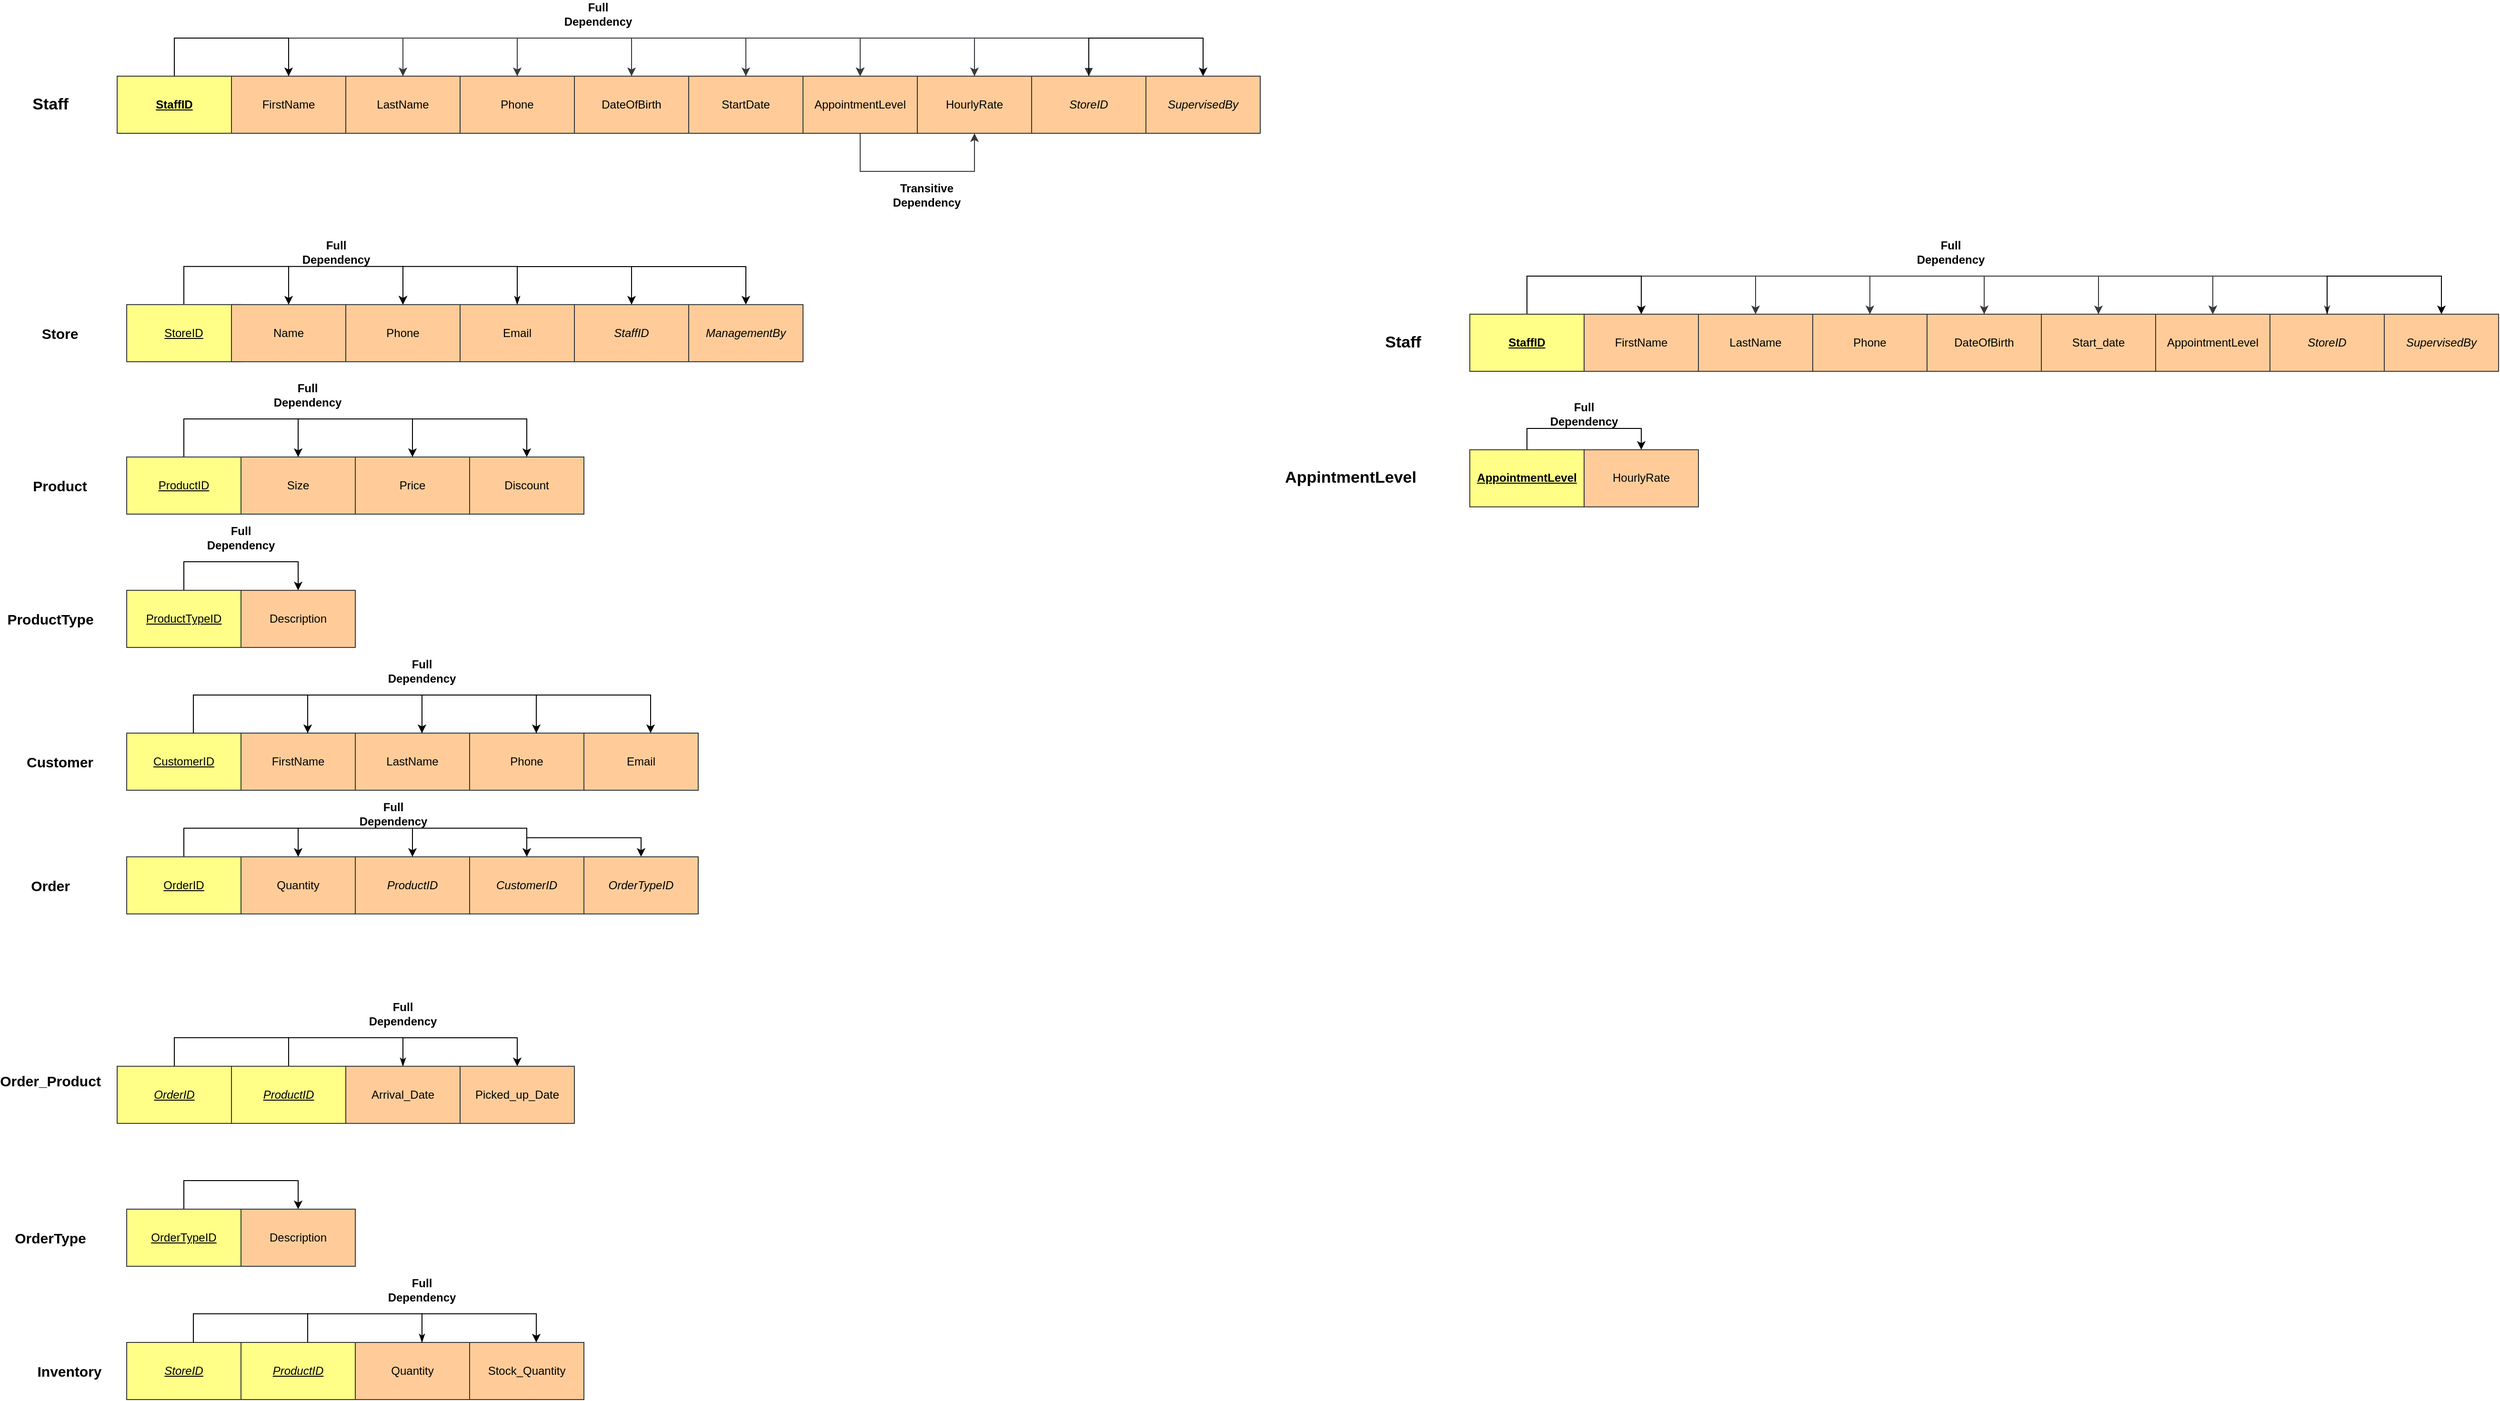 <mxfile version="24.2.5" type="github">
  <diagram name="Page-1" id="vsKoGCdycT4E7C_BkJCi">
    <mxGraphModel dx="1621" dy="454" grid="1" gridSize="10" guides="1" tooltips="1" connect="1" arrows="1" fold="1" page="1" pageScale="1" pageWidth="827" pageHeight="1169" math="0" shadow="0">
      <root>
        <mxCell id="0" />
        <mxCell id="1" parent="0" />
        <mxCell id="8koZmzAshLNtYNsrI-Qs-1" value="" style="rounded=0;whiteSpace=wrap;html=1;fillColor=#ffcc99;strokeColor=#36393d;" vertex="1" parent="1">
          <mxGeometry x="160" y="120" width="120" height="60" as="geometry" />
        </mxCell>
        <mxCell id="8koZmzAshLNtYNsrI-Qs-2" value="" style="rounded=0;whiteSpace=wrap;html=1;fillColor=#ffcc99;strokeColor=#36393d;" vertex="1" parent="1">
          <mxGeometry x="160" y="120" width="120" height="60" as="geometry" />
        </mxCell>
        <mxCell id="8koZmzAshLNtYNsrI-Qs-3" style="edgeStyle=orthogonalEdgeStyle;rounded=0;orthogonalLoop=1;jettySize=auto;html=1;exitX=0.5;exitY=0;exitDx=0;exitDy=0;entryX=0.5;entryY=0;entryDx=0;entryDy=0;fillColor=#ffcc99;strokeColor=#36393d;" edge="1" parent="1" source="8koZmzAshLNtYNsrI-Qs-4" target="8koZmzAshLNtYNsrI-Qs-6">
          <mxGeometry relative="1" as="geometry">
            <Array as="points">
              <mxPoint x="220" y="80" />
              <mxPoint x="340" y="80" />
            </Array>
          </mxGeometry>
        </mxCell>
        <mxCell id="8koZmzAshLNtYNsrI-Qs-4" value="LastName" style="rounded=0;whiteSpace=wrap;html=1;fillColor=#ffcc99;strokeColor=#36393d;" vertex="1" parent="1">
          <mxGeometry x="160" y="120" width="120" height="60" as="geometry" />
        </mxCell>
        <mxCell id="8koZmzAshLNtYNsrI-Qs-5" style="edgeStyle=orthogonalEdgeStyle;rounded=0;orthogonalLoop=1;jettySize=auto;html=1;exitX=0.5;exitY=0;exitDx=0;exitDy=0;entryX=0.5;entryY=0;entryDx=0;entryDy=0;fillColor=#ffcc99;strokeColor=#36393d;" edge="1" parent="1" source="8koZmzAshLNtYNsrI-Qs-6" target="8koZmzAshLNtYNsrI-Qs-8">
          <mxGeometry relative="1" as="geometry">
            <Array as="points">
              <mxPoint x="340" y="80" />
              <mxPoint x="460" y="80" />
            </Array>
          </mxGeometry>
        </mxCell>
        <mxCell id="8koZmzAshLNtYNsrI-Qs-6" value="Phone" style="rounded=0;whiteSpace=wrap;html=1;fillColor=#ffcc99;strokeColor=#36393d;" vertex="1" parent="1">
          <mxGeometry x="280" y="120" width="120" height="60" as="geometry" />
        </mxCell>
        <mxCell id="8koZmzAshLNtYNsrI-Qs-7" style="edgeStyle=orthogonalEdgeStyle;rounded=0;orthogonalLoop=1;jettySize=auto;html=1;exitX=0.5;exitY=0;exitDx=0;exitDy=0;entryX=0.5;entryY=0;entryDx=0;entryDy=0;fillColor=#ffcc99;strokeColor=#36393d;" edge="1" parent="1" source="8koZmzAshLNtYNsrI-Qs-8" target="8koZmzAshLNtYNsrI-Qs-14">
          <mxGeometry relative="1" as="geometry">
            <Array as="points">
              <mxPoint x="460" y="80" />
              <mxPoint x="580" y="80" />
            </Array>
          </mxGeometry>
        </mxCell>
        <mxCell id="8koZmzAshLNtYNsrI-Qs-8" value="DateOfBirth" style="rounded=0;whiteSpace=wrap;html=1;fillColor=#ffcc99;strokeColor=#36393d;" vertex="1" parent="1">
          <mxGeometry x="400" y="120" width="120" height="60" as="geometry" />
        </mxCell>
        <mxCell id="8koZmzAshLNtYNsrI-Qs-9" style="edgeStyle=orthogonalEdgeStyle;rounded=0;orthogonalLoop=1;jettySize=auto;html=1;exitX=0.5;exitY=0;exitDx=0;exitDy=0;entryX=0.5;entryY=0;entryDx=0;entryDy=0;fillColor=#ffcc99;strokeColor=#36393d;" edge="1" parent="1" source="8koZmzAshLNtYNsrI-Qs-10" target="8koZmzAshLNtYNsrI-Qs-4">
          <mxGeometry relative="1" as="geometry">
            <Array as="points">
              <mxPoint x="100" y="80" />
              <mxPoint x="220" y="80" />
            </Array>
          </mxGeometry>
        </mxCell>
        <mxCell id="8koZmzAshLNtYNsrI-Qs-10" value="FirstName" style="rounded=0;whiteSpace=wrap;html=1;fillColor=#ffcc99;strokeColor=#36393d;" vertex="1" parent="1">
          <mxGeometry x="40" y="120" width="120" height="60" as="geometry" />
        </mxCell>
        <mxCell id="8koZmzAshLNtYNsrI-Qs-11" style="edgeStyle=orthogonalEdgeStyle;rounded=0;orthogonalLoop=1;jettySize=auto;html=1;exitX=0.5;exitY=0;exitDx=0;exitDy=0;entryX=0.5;entryY=0;entryDx=0;entryDy=0;" edge="1" parent="1" source="8koZmzAshLNtYNsrI-Qs-12" target="8koZmzAshLNtYNsrI-Qs-10">
          <mxGeometry relative="1" as="geometry">
            <Array as="points">
              <mxPoint x="-20" y="80" />
              <mxPoint x="100" y="80" />
            </Array>
          </mxGeometry>
        </mxCell>
        <mxCell id="8koZmzAshLNtYNsrI-Qs-12" value="&lt;b&gt;&lt;u&gt;StaffID&lt;/u&gt;&lt;/b&gt;" style="rounded=0;whiteSpace=wrap;html=1;fillColor=#ffff88;strokeColor=#36393d;" vertex="1" parent="1">
          <mxGeometry x="-80" y="120" width="120" height="60" as="geometry" />
        </mxCell>
        <mxCell id="8koZmzAshLNtYNsrI-Qs-13" style="edgeStyle=orthogonalEdgeStyle;rounded=0;orthogonalLoop=1;jettySize=auto;html=1;exitX=0.5;exitY=0;exitDx=0;exitDy=0;entryX=0.5;entryY=0;entryDx=0;entryDy=0;fillColor=#ffcc99;strokeColor=#36393d;" edge="1" parent="1" source="8koZmzAshLNtYNsrI-Qs-14" target="8koZmzAshLNtYNsrI-Qs-16">
          <mxGeometry relative="1" as="geometry">
            <Array as="points">
              <mxPoint x="580" y="80" />
              <mxPoint x="700" y="80" />
            </Array>
          </mxGeometry>
        </mxCell>
        <mxCell id="8koZmzAshLNtYNsrI-Qs-14" value="StartDate" style="rounded=0;whiteSpace=wrap;html=1;fillColor=#ffcc99;strokeColor=#36393d;" vertex="1" parent="1">
          <mxGeometry x="520" y="120" width="120" height="60" as="geometry" />
        </mxCell>
        <mxCell id="8koZmzAshLNtYNsrI-Qs-15" style="edgeStyle=orthogonalEdgeStyle;rounded=0;orthogonalLoop=1;jettySize=auto;html=1;exitX=0.5;exitY=1;exitDx=0;exitDy=0;entryX=0.5;entryY=1;entryDx=0;entryDy=0;fillColor=#ffcc99;strokeColor=#36393d;" edge="1" parent="1" source="8koZmzAshLNtYNsrI-Qs-16" target="8koZmzAshLNtYNsrI-Qs-18">
          <mxGeometry relative="1" as="geometry">
            <Array as="points">
              <mxPoint x="700" y="220" />
              <mxPoint x="820" y="220" />
            </Array>
          </mxGeometry>
        </mxCell>
        <mxCell id="8koZmzAshLNtYNsrI-Qs-16" value="AppointmentLevel" style="rounded=0;whiteSpace=wrap;html=1;fillColor=#ffcc99;strokeColor=#36393d;" vertex="1" parent="1">
          <mxGeometry x="640" y="120" width="120" height="60" as="geometry" />
        </mxCell>
        <mxCell id="8koZmzAshLNtYNsrI-Qs-17" style="edgeStyle=orthogonalEdgeStyle;rounded=0;orthogonalLoop=1;jettySize=auto;html=1;exitX=0.5;exitY=0;exitDx=0;exitDy=0;entryX=0.5;entryY=0;entryDx=0;entryDy=0;fillColor=#ffcc99;strokeColor=#36393d;" edge="1" parent="1" source="8koZmzAshLNtYNsrI-Qs-18" target="8koZmzAshLNtYNsrI-Qs-16">
          <mxGeometry relative="1" as="geometry">
            <Array as="points">
              <mxPoint x="820" y="80" />
              <mxPoint x="700" y="80" />
            </Array>
          </mxGeometry>
        </mxCell>
        <mxCell id="8koZmzAshLNtYNsrI-Qs-18" value="HourlyRate" style="rounded=0;whiteSpace=wrap;html=1;fillColor=#ffcc99;strokeColor=#36393d;" vertex="1" parent="1">
          <mxGeometry x="760" y="120" width="120" height="60" as="geometry" />
        </mxCell>
        <mxCell id="8koZmzAshLNtYNsrI-Qs-19" style="edgeStyle=orthogonalEdgeStyle;rounded=0;orthogonalLoop=1;jettySize=auto;html=1;exitX=0.5;exitY=0;exitDx=0;exitDy=0;entryX=0.5;entryY=0;entryDx=0;entryDy=0;startArrow=block;startFill=1;fillColor=#ffcc99;strokeColor=#36393d;" edge="1" parent="1" source="8koZmzAshLNtYNsrI-Qs-21" target="8koZmzAshLNtYNsrI-Qs-18">
          <mxGeometry relative="1" as="geometry">
            <Array as="points">
              <mxPoint x="940" y="80" />
              <mxPoint x="820" y="80" />
            </Array>
          </mxGeometry>
        </mxCell>
        <mxCell id="8koZmzAshLNtYNsrI-Qs-20" style="edgeStyle=orthogonalEdgeStyle;rounded=0;orthogonalLoop=1;jettySize=auto;html=1;exitX=0.5;exitY=0;exitDx=0;exitDy=0;entryX=0.5;entryY=0;entryDx=0;entryDy=0;" edge="1" parent="1" source="8koZmzAshLNtYNsrI-Qs-21" target="8koZmzAshLNtYNsrI-Qs-115">
          <mxGeometry relative="1" as="geometry">
            <Array as="points">
              <mxPoint x="940" y="80" />
              <mxPoint x="1060" y="80" />
            </Array>
          </mxGeometry>
        </mxCell>
        <mxCell id="8koZmzAshLNtYNsrI-Qs-21" value="&lt;i&gt;StoreID&lt;/i&gt;" style="rounded=0;whiteSpace=wrap;html=1;fillColor=#ffcc99;strokeColor=#36393d;" vertex="1" parent="1">
          <mxGeometry x="880" y="120" width="120" height="60" as="geometry" />
        </mxCell>
        <mxCell id="8koZmzAshLNtYNsrI-Qs-22" style="edgeStyle=orthogonalEdgeStyle;rounded=0;orthogonalLoop=1;jettySize=auto;html=1;exitX=0.5;exitY=0;exitDx=0;exitDy=0;entryX=0.5;entryY=0;entryDx=0;entryDy=0;" edge="1" parent="1" source="8koZmzAshLNtYNsrI-Qs-23" target="8koZmzAshLNtYNsrI-Qs-25">
          <mxGeometry relative="1" as="geometry">
            <Array as="points">
              <mxPoint x="-10" y="319.92" />
              <mxPoint x="100" y="319.92" />
            </Array>
          </mxGeometry>
        </mxCell>
        <mxCell id="8koZmzAshLNtYNsrI-Qs-23" value="&lt;u&gt;StoreID&lt;/u&gt;" style="rounded=0;whiteSpace=wrap;html=1;fillColor=#ffff88;strokeColor=#36393d;" vertex="1" parent="1">
          <mxGeometry x="-70" y="359.92" width="120" height="60" as="geometry" />
        </mxCell>
        <mxCell id="8koZmzAshLNtYNsrI-Qs-24" style="edgeStyle=orthogonalEdgeStyle;rounded=0;orthogonalLoop=1;jettySize=auto;html=1;exitX=0.5;exitY=0;exitDx=0;exitDy=0;entryX=0.5;entryY=0;entryDx=0;entryDy=0;" edge="1" parent="1" source="8koZmzAshLNtYNsrI-Qs-25" target="8koZmzAshLNtYNsrI-Qs-26">
          <mxGeometry relative="1" as="geometry">
            <Array as="points">
              <mxPoint x="100" y="319.92" />
              <mxPoint x="220" y="319.92" />
            </Array>
          </mxGeometry>
        </mxCell>
        <mxCell id="8koZmzAshLNtYNsrI-Qs-25" value="Name" style="rounded=0;whiteSpace=wrap;html=1;fillColor=#ffcc99;strokeColor=#36393d;" vertex="1" parent="1">
          <mxGeometry x="40" y="359.92" width="120" height="60" as="geometry" />
        </mxCell>
        <mxCell id="8koZmzAshLNtYNsrI-Qs-26" value="Phone" style="rounded=0;whiteSpace=wrap;html=1;fillColor=#ffcc99;strokeColor=#36393d;" vertex="1" parent="1">
          <mxGeometry x="160" y="359.92" width="120" height="60" as="geometry" />
        </mxCell>
        <mxCell id="8koZmzAshLNtYNsrI-Qs-27" style="edgeStyle=orthogonalEdgeStyle;rounded=0;orthogonalLoop=1;jettySize=auto;html=1;exitX=0.5;exitY=0;exitDx=0;exitDy=0;entryX=0.5;entryY=0;entryDx=0;entryDy=0;startArrow=classicThin;startFill=1;" edge="1" parent="1" source="8koZmzAshLNtYNsrI-Qs-29" target="8koZmzAshLNtYNsrI-Qs-26">
          <mxGeometry relative="1" as="geometry">
            <Array as="points">
              <mxPoint x="340" y="319.92" />
              <mxPoint x="220" y="319.92" />
            </Array>
          </mxGeometry>
        </mxCell>
        <mxCell id="8koZmzAshLNtYNsrI-Qs-28" value="" style="edgeStyle=orthogonalEdgeStyle;rounded=0;orthogonalLoop=1;jettySize=auto;html=1;exitX=0.5;exitY=0;exitDx=0;exitDy=0;entryX=0.5;entryY=0;entryDx=0;entryDy=0;" edge="1" parent="1" source="8koZmzAshLNtYNsrI-Qs-29" target="8koZmzAshLNtYNsrI-Qs-119">
          <mxGeometry relative="1" as="geometry">
            <Array as="points">
              <mxPoint x="340" y="320" />
              <mxPoint x="460" y="320" />
            </Array>
          </mxGeometry>
        </mxCell>
        <mxCell id="8koZmzAshLNtYNsrI-Qs-29" value="Email" style="rounded=0;whiteSpace=wrap;html=1;fillColor=#ffcc99;strokeColor=#36393d;" vertex="1" parent="1">
          <mxGeometry x="280" y="359.92" width="120" height="60" as="geometry" />
        </mxCell>
        <mxCell id="8koZmzAshLNtYNsrI-Qs-30" style="edgeStyle=orthogonalEdgeStyle;rounded=0;orthogonalLoop=1;jettySize=auto;html=1;exitX=0.5;exitY=0;exitDx=0;exitDy=0;entryX=0.5;entryY=0;entryDx=0;entryDy=0;" edge="1" parent="1" source="8koZmzAshLNtYNsrI-Qs-31">
          <mxGeometry relative="1" as="geometry">
            <Array as="points">
              <mxPoint x="-10" y="480.0" />
              <mxPoint x="110" y="480.0" />
            </Array>
            <mxPoint x="110" y="520" as="targetPoint" />
          </mxGeometry>
        </mxCell>
        <mxCell id="8koZmzAshLNtYNsrI-Qs-31" value="&lt;u&gt;ProductID&lt;/u&gt;" style="rounded=0;whiteSpace=wrap;html=1;fillColor=#ffff88;strokeColor=#36393d;" vertex="1" parent="1">
          <mxGeometry x="-70" y="520" width="120" height="60" as="geometry" />
        </mxCell>
        <mxCell id="8koZmzAshLNtYNsrI-Qs-32" style="edgeStyle=orthogonalEdgeStyle;rounded=0;orthogonalLoop=1;jettySize=auto;html=1;exitX=0.5;exitY=0;exitDx=0;exitDy=0;entryX=0.5;entryY=0;entryDx=0;entryDy=0;" edge="1" parent="1" source="8koZmzAshLNtYNsrI-Qs-33" target="8koZmzAshLNtYNsrI-Qs-35">
          <mxGeometry relative="1" as="geometry">
            <Array as="points">
              <mxPoint x="110" y="480.0" />
              <mxPoint x="230" y="480.0" />
            </Array>
          </mxGeometry>
        </mxCell>
        <mxCell id="8koZmzAshLNtYNsrI-Qs-33" value="Size" style="rounded=0;whiteSpace=wrap;html=1;fillColor=#ffcc99;strokeColor=#36393d;" vertex="1" parent="1">
          <mxGeometry x="50" y="520" width="120" height="60" as="geometry" />
        </mxCell>
        <mxCell id="8koZmzAshLNtYNsrI-Qs-34" style="edgeStyle=orthogonalEdgeStyle;rounded=0;orthogonalLoop=1;jettySize=auto;html=1;exitX=0.5;exitY=0;exitDx=0;exitDy=0;entryX=0.5;entryY=0;entryDx=0;entryDy=0;" edge="1" parent="1" source="8koZmzAshLNtYNsrI-Qs-35" target="8koZmzAshLNtYNsrI-Qs-36">
          <mxGeometry relative="1" as="geometry">
            <Array as="points">
              <mxPoint x="230" y="480.0" />
              <mxPoint x="350" y="480.0" />
            </Array>
          </mxGeometry>
        </mxCell>
        <mxCell id="8koZmzAshLNtYNsrI-Qs-35" value="Price" style="rounded=0;whiteSpace=wrap;html=1;fillColor=#ffcc99;strokeColor=#36393d;" vertex="1" parent="1">
          <mxGeometry x="170" y="520" width="120" height="60" as="geometry" />
        </mxCell>
        <mxCell id="8koZmzAshLNtYNsrI-Qs-36" value="Discount" style="rounded=0;whiteSpace=wrap;html=1;fillColor=#ffcc99;strokeColor=#36393d;" vertex="1" parent="1">
          <mxGeometry x="290" y="520" width="120" height="60" as="geometry" />
        </mxCell>
        <mxCell id="8koZmzAshLNtYNsrI-Qs-37" value="&lt;u&gt;CustomerID&lt;/u&gt;" style="rounded=0;whiteSpace=wrap;html=1;fillColor=#ffff88;strokeColor=#36393d;" vertex="1" parent="1">
          <mxGeometry x="-70" y="810" width="120" height="60" as="geometry" />
        </mxCell>
        <mxCell id="8koZmzAshLNtYNsrI-Qs-38" value="FirstName" style="rounded=0;whiteSpace=wrap;html=1;fillColor=#ffcc99;strokeColor=#36393d;" vertex="1" parent="1">
          <mxGeometry x="50" y="810" width="120" height="60" as="geometry" />
        </mxCell>
        <mxCell id="8koZmzAshLNtYNsrI-Qs-39" value="LastName" style="rounded=0;whiteSpace=wrap;html=1;fillColor=#ffcc99;strokeColor=#36393d;" vertex="1" parent="1">
          <mxGeometry x="170" y="810" width="120" height="60" as="geometry" />
        </mxCell>
        <mxCell id="8koZmzAshLNtYNsrI-Qs-40" value="Phone" style="rounded=0;whiteSpace=wrap;html=1;fillColor=#ffcc99;strokeColor=#36393d;" vertex="1" parent="1">
          <mxGeometry x="290" y="810" width="120" height="60" as="geometry" />
        </mxCell>
        <mxCell id="8koZmzAshLNtYNsrI-Qs-41" value="Email" style="rounded=0;whiteSpace=wrap;html=1;fillColor=#ffcc99;strokeColor=#36393d;" vertex="1" parent="1">
          <mxGeometry x="410" y="810" width="120" height="60" as="geometry" />
        </mxCell>
        <mxCell id="8koZmzAshLNtYNsrI-Qs-42" style="edgeStyle=orthogonalEdgeStyle;rounded=0;orthogonalLoop=1;jettySize=auto;html=1;exitX=0.5;exitY=0;exitDx=0;exitDy=0;entryX=0.5;entryY=0;entryDx=0;entryDy=0;" edge="1" parent="1" source="8koZmzAshLNtYNsrI-Qs-43" target="8koZmzAshLNtYNsrI-Qs-45">
          <mxGeometry relative="1" as="geometry">
            <Array as="points">
              <mxPoint x="-10" y="909.92" />
              <mxPoint x="110" y="909.92" />
            </Array>
          </mxGeometry>
        </mxCell>
        <mxCell id="8koZmzAshLNtYNsrI-Qs-43" value="&lt;u&gt;OrderID&lt;/u&gt;" style="rounded=0;whiteSpace=wrap;html=1;fillColor=#ffff88;strokeColor=#36393d;" vertex="1" parent="1">
          <mxGeometry x="-70" y="939.92" width="120" height="60" as="geometry" />
        </mxCell>
        <mxCell id="8koZmzAshLNtYNsrI-Qs-44" style="edgeStyle=orthogonalEdgeStyle;rounded=0;orthogonalLoop=1;jettySize=auto;html=1;exitX=0.5;exitY=0;exitDx=0;exitDy=0;entryX=0.5;entryY=0;entryDx=0;entryDy=0;" edge="1" parent="1" source="8koZmzAshLNtYNsrI-Qs-45" target="8koZmzAshLNtYNsrI-Qs-47">
          <mxGeometry relative="1" as="geometry">
            <Array as="points">
              <mxPoint x="110" y="909.92" />
              <mxPoint x="230" y="909.92" />
            </Array>
          </mxGeometry>
        </mxCell>
        <mxCell id="8koZmzAshLNtYNsrI-Qs-45" value="Quantity" style="rounded=0;whiteSpace=wrap;html=1;fillColor=#ffcc99;strokeColor=#36393d;" vertex="1" parent="1">
          <mxGeometry x="50" y="939.92" width="120" height="60" as="geometry" />
        </mxCell>
        <mxCell id="8koZmzAshLNtYNsrI-Qs-46" style="edgeStyle=orthogonalEdgeStyle;rounded=0;orthogonalLoop=1;jettySize=auto;html=1;exitX=0.5;exitY=0;exitDx=0;exitDy=0;entryX=0.5;entryY=0;entryDx=0;entryDy=0;" edge="1" parent="1" source="8koZmzAshLNtYNsrI-Qs-47" target="8koZmzAshLNtYNsrI-Qs-67">
          <mxGeometry relative="1" as="geometry">
            <Array as="points">
              <mxPoint x="230" y="909.92" />
              <mxPoint x="350" y="909.92" />
            </Array>
          </mxGeometry>
        </mxCell>
        <mxCell id="8koZmzAshLNtYNsrI-Qs-47" value="&lt;i&gt;ProductID&lt;/i&gt;" style="rounded=0;whiteSpace=wrap;html=1;fillColor=#ffcc99;strokeColor=#36393d;" vertex="1" parent="1">
          <mxGeometry x="170" y="939.92" width="120" height="60" as="geometry" />
        </mxCell>
        <mxCell id="8koZmzAshLNtYNsrI-Qs-48" style="edgeStyle=orthogonalEdgeStyle;rounded=0;orthogonalLoop=1;jettySize=auto;html=1;exitX=0.5;exitY=0;exitDx=0;exitDy=0;entryX=0.5;entryY=0;entryDx=0;entryDy=0;endArrow=none;endFill=0;" edge="1" parent="1" source="8koZmzAshLNtYNsrI-Qs-49" target="8koZmzAshLNtYNsrI-Qs-51">
          <mxGeometry relative="1" as="geometry">
            <Array as="points">
              <mxPoint x="-20" y="1129.92" />
              <mxPoint x="100" y="1129.92" />
            </Array>
          </mxGeometry>
        </mxCell>
        <mxCell id="8koZmzAshLNtYNsrI-Qs-49" value="&lt;u&gt;&lt;i&gt;OrderID&lt;/i&gt;&lt;/u&gt;" style="rounded=0;whiteSpace=wrap;html=1;fillColor=#ffff88;strokeColor=#36393d;" vertex="1" parent="1">
          <mxGeometry x="-80" y="1159.92" width="120" height="60" as="geometry" />
        </mxCell>
        <mxCell id="8koZmzAshLNtYNsrI-Qs-50" style="edgeStyle=orthogonalEdgeStyle;rounded=0;orthogonalLoop=1;jettySize=auto;html=1;exitX=0.5;exitY=0;exitDx=0;exitDy=0;entryX=0.5;entryY=0;entryDx=0;entryDy=0;endArrow=classicThin;endFill=1;" edge="1" parent="1" source="8koZmzAshLNtYNsrI-Qs-51">
          <mxGeometry relative="1" as="geometry">
            <Array as="points">
              <mxPoint x="100" y="1129.92" />
              <mxPoint x="220" y="1129.92" />
            </Array>
            <mxPoint x="220" y="1159.92" as="targetPoint" />
          </mxGeometry>
        </mxCell>
        <mxCell id="8koZmzAshLNtYNsrI-Qs-51" value="&lt;u&gt;&lt;i&gt;ProductID&lt;/i&gt;&lt;/u&gt;" style="rounded=0;whiteSpace=wrap;html=1;fillColor=#ffff88;strokeColor=#36393d;" vertex="1" parent="1">
          <mxGeometry x="40" y="1159.92" width="120" height="60" as="geometry" />
        </mxCell>
        <mxCell id="8koZmzAshLNtYNsrI-Qs-52" style="edgeStyle=orthogonalEdgeStyle;rounded=0;orthogonalLoop=1;jettySize=auto;html=1;exitX=0.5;exitY=0;exitDx=0;exitDy=0;entryX=0.5;entryY=0;entryDx=0;entryDy=0;" edge="1" parent="1" target="8koZmzAshLNtYNsrI-Qs-64">
          <mxGeometry relative="1" as="geometry">
            <Array as="points">
              <mxPoint x="220" y="1130" />
              <mxPoint x="340" y="1130" />
            </Array>
            <mxPoint x="220" y="1159.92" as="sourcePoint" />
          </mxGeometry>
        </mxCell>
        <mxCell id="8koZmzAshLNtYNsrI-Qs-53" value="Arrival_Date" style="rounded=0;whiteSpace=wrap;html=1;fillColor=#ffcc99;strokeColor=#36393d;" vertex="1" parent="1">
          <mxGeometry x="160" y="1159.92" width="120" height="60" as="geometry" />
        </mxCell>
        <mxCell id="8koZmzAshLNtYNsrI-Qs-54" value="&lt;b&gt;Transitive Dependency&lt;/b&gt;" style="text;html=1;align=center;verticalAlign=middle;whiteSpace=wrap;rounded=0;" vertex="1" parent="1">
          <mxGeometry x="740" y="230" width="60" height="30" as="geometry" />
        </mxCell>
        <mxCell id="8koZmzAshLNtYNsrI-Qs-55" value="&lt;b&gt;Full Dependency&lt;/b&gt;" style="text;html=1;align=center;verticalAlign=middle;whiteSpace=wrap;rounded=0;" vertex="1" parent="1">
          <mxGeometry x="395" y="40" width="60" height="30" as="geometry" />
        </mxCell>
        <mxCell id="8koZmzAshLNtYNsrI-Qs-56" value="&lt;b&gt;Full Dependency&lt;/b&gt;" style="text;html=1;align=center;verticalAlign=middle;whiteSpace=wrap;rounded=0;" vertex="1" parent="1">
          <mxGeometry x="120" y="290" width="60" height="30" as="geometry" />
        </mxCell>
        <mxCell id="8koZmzAshLNtYNsrI-Qs-57" value="&lt;b&gt;Full Dependency&lt;/b&gt;" style="text;html=1;align=center;verticalAlign=middle;whiteSpace=wrap;rounded=0;" vertex="1" parent="1">
          <mxGeometry x="90" y="440" width="60" height="30" as="geometry" />
        </mxCell>
        <mxCell id="8koZmzAshLNtYNsrI-Qs-58" style="edgeStyle=orthogonalEdgeStyle;rounded=0;orthogonalLoop=1;jettySize=auto;html=1;exitX=0.5;exitY=0;exitDx=0;exitDy=0;entryX=0.5;entryY=0;entryDx=0;entryDy=0;" edge="1" parent="1">
          <mxGeometry relative="1" as="geometry">
            <mxPoint y="810" as="sourcePoint" />
            <mxPoint x="120" y="810" as="targetPoint" />
            <Array as="points">
              <mxPoint y="770" />
              <mxPoint x="120" y="770" />
            </Array>
          </mxGeometry>
        </mxCell>
        <mxCell id="8koZmzAshLNtYNsrI-Qs-59" style="edgeStyle=orthogonalEdgeStyle;rounded=0;orthogonalLoop=1;jettySize=auto;html=1;exitX=0.5;exitY=0;exitDx=0;exitDy=0;entryX=0.5;entryY=0;entryDx=0;entryDy=0;" edge="1" parent="1">
          <mxGeometry relative="1" as="geometry">
            <mxPoint x="120" y="810" as="sourcePoint" />
            <mxPoint x="240" y="810" as="targetPoint" />
            <Array as="points">
              <mxPoint x="120" y="770" />
              <mxPoint x="240" y="770" />
            </Array>
          </mxGeometry>
        </mxCell>
        <mxCell id="8koZmzAshLNtYNsrI-Qs-60" style="edgeStyle=orthogonalEdgeStyle;rounded=0;orthogonalLoop=1;jettySize=auto;html=1;exitX=0.5;exitY=0;exitDx=0;exitDy=0;entryX=0.5;entryY=0;entryDx=0;entryDy=0;" edge="1" parent="1">
          <mxGeometry relative="1" as="geometry">
            <mxPoint x="240" y="810" as="sourcePoint" />
            <mxPoint x="360" y="810" as="targetPoint" />
            <Array as="points">
              <mxPoint x="240" y="770" />
              <mxPoint x="360" y="770" />
            </Array>
          </mxGeometry>
        </mxCell>
        <mxCell id="8koZmzAshLNtYNsrI-Qs-61" style="edgeStyle=orthogonalEdgeStyle;rounded=0;orthogonalLoop=1;jettySize=auto;html=1;exitX=0.5;exitY=0;exitDx=0;exitDy=0;entryX=0.5;entryY=0;entryDx=0;entryDy=0;" edge="1" parent="1">
          <mxGeometry relative="1" as="geometry">
            <mxPoint x="360" y="810" as="sourcePoint" />
            <mxPoint x="480" y="810" as="targetPoint" />
            <Array as="points">
              <mxPoint x="360" y="770" />
              <mxPoint x="480" y="770" />
            </Array>
          </mxGeometry>
        </mxCell>
        <mxCell id="8koZmzAshLNtYNsrI-Qs-62" value="&lt;b&gt;Full Dependency&lt;/b&gt;" style="text;html=1;align=center;verticalAlign=middle;whiteSpace=wrap;rounded=0;" vertex="1" parent="1">
          <mxGeometry x="210" y="730" width="60" height="30" as="geometry" />
        </mxCell>
        <mxCell id="8koZmzAshLNtYNsrI-Qs-63" value="&lt;b&gt;Full Dependency&lt;/b&gt;" style="text;html=1;align=center;verticalAlign=middle;whiteSpace=wrap;rounded=0;" vertex="1" parent="1">
          <mxGeometry x="180" y="879.92" width="60" height="30" as="geometry" />
        </mxCell>
        <mxCell id="8koZmzAshLNtYNsrI-Qs-64" value="Picked_up_Date" style="rounded=0;whiteSpace=wrap;html=1;fillColor=#ffcc99;strokeColor=#36393d;" vertex="1" parent="1">
          <mxGeometry x="280" y="1159.92" width="120" height="60" as="geometry" />
        </mxCell>
        <mxCell id="8koZmzAshLNtYNsrI-Qs-65" value="&lt;b&gt;Full Dependency&lt;/b&gt;" style="text;html=1;align=center;verticalAlign=middle;whiteSpace=wrap;rounded=0;" vertex="1" parent="1">
          <mxGeometry x="190" y="1089.92" width="60" height="30" as="geometry" />
        </mxCell>
        <mxCell id="8koZmzAshLNtYNsrI-Qs-66" value="" style="edgeStyle=orthogonalEdgeStyle;rounded=0;orthogonalLoop=1;jettySize=auto;html=1;exitX=0.5;exitY=0;exitDx=0;exitDy=0;entryX=0.5;entryY=0;entryDx=0;entryDy=0;" edge="1" parent="1" source="8koZmzAshLNtYNsrI-Qs-67" target="8koZmzAshLNtYNsrI-Qs-122">
          <mxGeometry relative="1" as="geometry" />
        </mxCell>
        <mxCell id="8koZmzAshLNtYNsrI-Qs-67" value="&lt;i&gt;CustomerID&lt;/i&gt;" style="rounded=0;whiteSpace=wrap;html=1;fillColor=#ffcc99;strokeColor=#36393d;" vertex="1" parent="1">
          <mxGeometry x="290" y="939.92" width="120" height="60" as="geometry" />
        </mxCell>
        <mxCell id="8koZmzAshLNtYNsrI-Qs-68" value="&lt;b&gt;&lt;font style=&quot;font-size: 17px;&quot;&gt;Staff&lt;/font&gt;&lt;/b&gt;" style="text;html=1;align=center;verticalAlign=middle;whiteSpace=wrap;rounded=0;" vertex="1" parent="1">
          <mxGeometry x="-180" y="135" width="60" height="30" as="geometry" />
        </mxCell>
        <mxCell id="8koZmzAshLNtYNsrI-Qs-69" value="&lt;b&gt;&lt;font style=&quot;font-size: 15px;&quot;&gt;Store&lt;/font&gt;&lt;/b&gt;" style="text;html=1;align=center;verticalAlign=middle;whiteSpace=wrap;rounded=0;" vertex="1" parent="1">
          <mxGeometry x="-170" y="374.92" width="60" height="30" as="geometry" />
        </mxCell>
        <mxCell id="8koZmzAshLNtYNsrI-Qs-70" value="&lt;b&gt;&lt;font style=&quot;font-size: 15px;&quot;&gt;Product&lt;/font&gt;&lt;/b&gt;" style="text;html=1;align=center;verticalAlign=middle;whiteSpace=wrap;rounded=0;" vertex="1" parent="1">
          <mxGeometry x="-170" y="535" width="60" height="30" as="geometry" />
        </mxCell>
        <mxCell id="8koZmzAshLNtYNsrI-Qs-71" value="&lt;b&gt;&lt;font style=&quot;font-size: 15px;&quot;&gt;Customer&lt;/font&gt;&lt;/b&gt;" style="text;html=1;align=center;verticalAlign=middle;whiteSpace=wrap;rounded=0;" vertex="1" parent="1">
          <mxGeometry x="-170" y="825" width="60" height="30" as="geometry" />
        </mxCell>
        <mxCell id="8koZmzAshLNtYNsrI-Qs-72" value="&lt;b&gt;&lt;font style=&quot;font-size: 15px;&quot;&gt;Order&lt;/font&gt;&lt;/b&gt;" style="text;html=1;align=center;verticalAlign=middle;whiteSpace=wrap;rounded=0;" vertex="1" parent="1">
          <mxGeometry x="-180" y="954.92" width="60" height="30" as="geometry" />
        </mxCell>
        <mxCell id="8koZmzAshLNtYNsrI-Qs-73" value="&lt;b&gt;&lt;font style=&quot;font-size: 15px;&quot;&gt;Order_Product&lt;/font&gt;&lt;/b&gt;" style="text;html=1;align=center;verticalAlign=middle;whiteSpace=wrap;rounded=0;" vertex="1" parent="1">
          <mxGeometry x="-180" y="1159.92" width="60" height="30" as="geometry" />
        </mxCell>
        <mxCell id="8koZmzAshLNtYNsrI-Qs-74" value="" style="rounded=0;whiteSpace=wrap;html=1;fillColor=#ffcc99;strokeColor=#36393d;" vertex="1" parent="1">
          <mxGeometry x="1580" y="370" width="120" height="60" as="geometry" />
        </mxCell>
        <mxCell id="8koZmzAshLNtYNsrI-Qs-75" value="" style="rounded=0;whiteSpace=wrap;html=1;fillColor=#ffcc99;strokeColor=#36393d;" vertex="1" parent="1">
          <mxGeometry x="1580" y="370" width="120" height="60" as="geometry" />
        </mxCell>
        <mxCell id="8koZmzAshLNtYNsrI-Qs-76" style="edgeStyle=orthogonalEdgeStyle;rounded=0;orthogonalLoop=1;jettySize=auto;html=1;exitX=0.5;exitY=0;exitDx=0;exitDy=0;entryX=0.5;entryY=0;entryDx=0;entryDy=0;fillColor=#ffcc99;strokeColor=#36393d;" edge="1" parent="1" source="8koZmzAshLNtYNsrI-Qs-77" target="8koZmzAshLNtYNsrI-Qs-79">
          <mxGeometry relative="1" as="geometry">
            <Array as="points">
              <mxPoint x="1640" y="330" />
              <mxPoint x="1760" y="330" />
            </Array>
          </mxGeometry>
        </mxCell>
        <mxCell id="8koZmzAshLNtYNsrI-Qs-77" value="LastName" style="rounded=0;whiteSpace=wrap;html=1;fillColor=#ffcc99;strokeColor=#36393d;" vertex="1" parent="1">
          <mxGeometry x="1580" y="370" width="120" height="60" as="geometry" />
        </mxCell>
        <mxCell id="8koZmzAshLNtYNsrI-Qs-78" style="edgeStyle=orthogonalEdgeStyle;rounded=0;orthogonalLoop=1;jettySize=auto;html=1;exitX=0.5;exitY=0;exitDx=0;exitDy=0;entryX=0.5;entryY=0;entryDx=0;entryDy=0;fillColor=#ffcc99;strokeColor=#36393d;" edge="1" parent="1" source="8koZmzAshLNtYNsrI-Qs-79" target="8koZmzAshLNtYNsrI-Qs-81">
          <mxGeometry relative="1" as="geometry">
            <Array as="points">
              <mxPoint x="1760" y="330" />
              <mxPoint x="1880" y="330" />
            </Array>
          </mxGeometry>
        </mxCell>
        <mxCell id="8koZmzAshLNtYNsrI-Qs-79" value="Phone" style="rounded=0;whiteSpace=wrap;html=1;fillColor=#ffcc99;strokeColor=#36393d;" vertex="1" parent="1">
          <mxGeometry x="1700" y="370" width="120" height="60" as="geometry" />
        </mxCell>
        <mxCell id="8koZmzAshLNtYNsrI-Qs-80" style="edgeStyle=orthogonalEdgeStyle;rounded=0;orthogonalLoop=1;jettySize=auto;html=1;exitX=0.5;exitY=0;exitDx=0;exitDy=0;entryX=0.5;entryY=0;entryDx=0;entryDy=0;fillColor=#ffcc99;strokeColor=#36393d;" edge="1" parent="1" source="8koZmzAshLNtYNsrI-Qs-81" target="8koZmzAshLNtYNsrI-Qs-87">
          <mxGeometry relative="1" as="geometry">
            <Array as="points">
              <mxPoint x="1880" y="330" />
              <mxPoint x="2000" y="330" />
            </Array>
          </mxGeometry>
        </mxCell>
        <mxCell id="8koZmzAshLNtYNsrI-Qs-81" value="DateOfBirth" style="rounded=0;whiteSpace=wrap;html=1;fillColor=#ffcc99;strokeColor=#36393d;" vertex="1" parent="1">
          <mxGeometry x="1820" y="370" width="120" height="60" as="geometry" />
        </mxCell>
        <mxCell id="8koZmzAshLNtYNsrI-Qs-82" style="edgeStyle=orthogonalEdgeStyle;rounded=0;orthogonalLoop=1;jettySize=auto;html=1;exitX=0.5;exitY=0;exitDx=0;exitDy=0;entryX=0.5;entryY=0;entryDx=0;entryDy=0;fillColor=#ffcc99;strokeColor=#36393d;" edge="1" parent="1" source="8koZmzAshLNtYNsrI-Qs-83" target="8koZmzAshLNtYNsrI-Qs-77">
          <mxGeometry relative="1" as="geometry">
            <Array as="points">
              <mxPoint x="1520" y="330" />
              <mxPoint x="1640" y="330" />
            </Array>
          </mxGeometry>
        </mxCell>
        <mxCell id="8koZmzAshLNtYNsrI-Qs-83" value="FirstName" style="rounded=0;whiteSpace=wrap;html=1;fillColor=#ffcc99;strokeColor=#36393d;" vertex="1" parent="1">
          <mxGeometry x="1460" y="370" width="120" height="60" as="geometry" />
        </mxCell>
        <mxCell id="8koZmzAshLNtYNsrI-Qs-84" style="edgeStyle=orthogonalEdgeStyle;rounded=0;orthogonalLoop=1;jettySize=auto;html=1;exitX=0.5;exitY=0;exitDx=0;exitDy=0;entryX=0.5;entryY=0;entryDx=0;entryDy=0;" edge="1" parent="1" source="8koZmzAshLNtYNsrI-Qs-85" target="8koZmzAshLNtYNsrI-Qs-83">
          <mxGeometry relative="1" as="geometry">
            <Array as="points">
              <mxPoint x="1400" y="330" />
              <mxPoint x="1520" y="330" />
            </Array>
          </mxGeometry>
        </mxCell>
        <mxCell id="8koZmzAshLNtYNsrI-Qs-85" value="&lt;b&gt;&lt;u&gt;StaffID&lt;/u&gt;&lt;/b&gt;" style="rounded=0;whiteSpace=wrap;html=1;fillColor=#ffff88;strokeColor=#36393d;" vertex="1" parent="1">
          <mxGeometry x="1340" y="370" width="120" height="60" as="geometry" />
        </mxCell>
        <mxCell id="8koZmzAshLNtYNsrI-Qs-86" style="edgeStyle=orthogonalEdgeStyle;rounded=0;orthogonalLoop=1;jettySize=auto;html=1;exitX=0.5;exitY=0;exitDx=0;exitDy=0;entryX=0.5;entryY=0;entryDx=0;entryDy=0;fillColor=#ffcc99;strokeColor=#36393d;" edge="1" parent="1" source="8koZmzAshLNtYNsrI-Qs-87" target="8koZmzAshLNtYNsrI-Qs-88">
          <mxGeometry relative="1" as="geometry">
            <Array as="points">
              <mxPoint x="2000" y="330" />
              <mxPoint x="2120" y="330" />
            </Array>
          </mxGeometry>
        </mxCell>
        <mxCell id="8koZmzAshLNtYNsrI-Qs-87" value="Start_date" style="rounded=0;whiteSpace=wrap;html=1;fillColor=#ffcc99;strokeColor=#36393d;" vertex="1" parent="1">
          <mxGeometry x="1940" y="370" width="120" height="60" as="geometry" />
        </mxCell>
        <mxCell id="8koZmzAshLNtYNsrI-Qs-88" value="AppointmentLevel" style="rounded=0;whiteSpace=wrap;html=1;fillColor=#ffcc99;strokeColor=#36393d;" vertex="1" parent="1">
          <mxGeometry x="2060" y="370" width="120" height="60" as="geometry" />
        </mxCell>
        <mxCell id="8koZmzAshLNtYNsrI-Qs-89" style="edgeStyle=orthogonalEdgeStyle;rounded=0;orthogonalLoop=1;jettySize=auto;html=1;exitX=0.5;exitY=0;exitDx=0;exitDy=0;entryX=0.5;entryY=0;entryDx=0;entryDy=0;fillColor=#ffcc99;strokeColor=#36393d;startArrow=classicThin;startFill=1;" edge="1" parent="1" target="8koZmzAshLNtYNsrI-Qs-88">
          <mxGeometry relative="1" as="geometry">
            <Array as="points">
              <mxPoint x="2240" y="330" />
              <mxPoint x="2120" y="330" />
            </Array>
            <mxPoint x="2240" y="370" as="sourcePoint" />
          </mxGeometry>
        </mxCell>
        <mxCell id="8koZmzAshLNtYNsrI-Qs-90" value="&lt;i&gt;StoreID&lt;/i&gt;" style="rounded=0;whiteSpace=wrap;html=1;fillColor=#ffcc99;strokeColor=#36393d;" vertex="1" parent="1">
          <mxGeometry x="2180" y="370" width="120" height="60" as="geometry" />
        </mxCell>
        <mxCell id="8koZmzAshLNtYNsrI-Qs-91" value="&lt;b&gt;Full Dependency&lt;/b&gt;" style="text;html=1;align=center;verticalAlign=middle;whiteSpace=wrap;rounded=0;" vertex="1" parent="1">
          <mxGeometry x="1815" y="290" width="60" height="30" as="geometry" />
        </mxCell>
        <mxCell id="8koZmzAshLNtYNsrI-Qs-92" value="&lt;b&gt;&lt;font style=&quot;font-size: 17px;&quot;&gt;Staff&lt;/font&gt;&lt;/b&gt;" style="text;html=1;align=center;verticalAlign=middle;whiteSpace=wrap;rounded=0;" vertex="1" parent="1">
          <mxGeometry x="1240" y="385" width="60" height="30" as="geometry" />
        </mxCell>
        <mxCell id="8koZmzAshLNtYNsrI-Qs-93" value="HourlyRate" style="rounded=0;whiteSpace=wrap;html=1;fillColor=#ffcc99;strokeColor=#36393d;" vertex="1" parent="1">
          <mxGeometry x="1460" y="512.38" width="120" height="60" as="geometry" />
        </mxCell>
        <mxCell id="8koZmzAshLNtYNsrI-Qs-94" style="edgeStyle=orthogonalEdgeStyle;rounded=0;orthogonalLoop=1;jettySize=auto;html=1;exitX=0.5;exitY=0;exitDx=0;exitDy=0;entryX=0.5;entryY=0;entryDx=0;entryDy=0;" edge="1" parent="1" source="8koZmzAshLNtYNsrI-Qs-95" target="8koZmzAshLNtYNsrI-Qs-93">
          <mxGeometry relative="1" as="geometry">
            <Array as="points">
              <mxPoint x="1400" y="490" />
              <mxPoint x="1520" y="490" />
            </Array>
          </mxGeometry>
        </mxCell>
        <mxCell id="8koZmzAshLNtYNsrI-Qs-95" value="&lt;b&gt;&lt;u&gt;AppointmentLevel&lt;/u&gt;&lt;/b&gt;" style="rounded=0;whiteSpace=wrap;html=1;fillColor=#ffff88;strokeColor=#36393d;" vertex="1" parent="1">
          <mxGeometry x="1340" y="512.38" width="120" height="60" as="geometry" />
        </mxCell>
        <mxCell id="8koZmzAshLNtYNsrI-Qs-96" value="&lt;b&gt;&lt;font style=&quot;font-size: 17px;&quot;&gt;AppintmentL&lt;/font&gt;&lt;/b&gt;&lt;b style=&quot;background-color: initial;&quot;&gt;&lt;font style=&quot;font-size: 17px;&quot;&gt;evel&lt;/font&gt;&lt;/b&gt;" style="text;html=1;align=center;verticalAlign=middle;whiteSpace=wrap;rounded=0;" vertex="1" parent="1">
          <mxGeometry x="1185" y="527.38" width="60" height="30" as="geometry" />
        </mxCell>
        <mxCell id="8koZmzAshLNtYNsrI-Qs-97" value="&lt;b&gt;Full Dependency&lt;/b&gt;" style="text;html=1;align=center;verticalAlign=middle;whiteSpace=wrap;rounded=0;" vertex="1" parent="1">
          <mxGeometry x="1430" y="459.92" width="60" height="30" as="geometry" />
        </mxCell>
        <mxCell id="8koZmzAshLNtYNsrI-Qs-98" value="&lt;u&gt;&lt;i&gt;StoreID&lt;/i&gt;&lt;/u&gt;" style="rounded=0;whiteSpace=wrap;html=1;fillColor=#ffff88;strokeColor=#36393d;" vertex="1" parent="1">
          <mxGeometry x="-70" y="1450" width="120" height="60" as="geometry" />
        </mxCell>
        <mxCell id="8koZmzAshLNtYNsrI-Qs-99" value="&lt;u&gt;&lt;i&gt;ProductID&lt;/i&gt;&lt;/u&gt;" style="rounded=0;whiteSpace=wrap;html=1;fillColor=#ffff88;strokeColor=#36393d;" vertex="1" parent="1">
          <mxGeometry x="50" y="1450" width="120" height="60" as="geometry" />
        </mxCell>
        <mxCell id="8koZmzAshLNtYNsrI-Qs-100" value="Quantity" style="rounded=0;whiteSpace=wrap;html=1;fillColor=#ffcc99;strokeColor=#36393d;" vertex="1" parent="1">
          <mxGeometry x="170" y="1450" width="120" height="60" as="geometry" />
        </mxCell>
        <mxCell id="8koZmzAshLNtYNsrI-Qs-101" value="Stock_Quantity" style="rounded=0;whiteSpace=wrap;html=1;fillColor=#ffcc99;strokeColor=#36393d;" vertex="1" parent="1">
          <mxGeometry x="290" y="1450" width="120" height="60" as="geometry" />
        </mxCell>
        <mxCell id="8koZmzAshLNtYNsrI-Qs-102" style="edgeStyle=orthogonalEdgeStyle;rounded=0;orthogonalLoop=1;jettySize=auto;html=1;exitX=0.5;exitY=0;exitDx=0;exitDy=0;entryX=0.5;entryY=0;entryDx=0;entryDy=0;endArrow=none;endFill=0;" edge="1" parent="1">
          <mxGeometry relative="1" as="geometry">
            <mxPoint y="1450" as="sourcePoint" />
            <mxPoint x="120" y="1450" as="targetPoint" />
            <Array as="points">
              <mxPoint y="1419.92" />
              <mxPoint x="120" y="1419.92" />
            </Array>
          </mxGeometry>
        </mxCell>
        <mxCell id="8koZmzAshLNtYNsrI-Qs-103" style="edgeStyle=orthogonalEdgeStyle;rounded=0;orthogonalLoop=1;jettySize=auto;html=1;exitX=0.5;exitY=0;exitDx=0;exitDy=0;entryX=0.5;entryY=0;entryDx=0;entryDy=0;endArrow=classicThin;endFill=1;" edge="1" parent="1">
          <mxGeometry relative="1" as="geometry">
            <mxPoint x="120" y="1450" as="sourcePoint" />
            <mxPoint x="240" y="1450" as="targetPoint" />
            <Array as="points">
              <mxPoint x="120" y="1419.92" />
              <mxPoint x="240" y="1419.92" />
            </Array>
          </mxGeometry>
        </mxCell>
        <mxCell id="8koZmzAshLNtYNsrI-Qs-104" style="edgeStyle=orthogonalEdgeStyle;rounded=0;orthogonalLoop=1;jettySize=auto;html=1;exitX=0.5;exitY=0;exitDx=0;exitDy=0;entryX=0.5;entryY=0;entryDx=0;entryDy=0;" edge="1" parent="1">
          <mxGeometry relative="1" as="geometry">
            <mxPoint x="240" y="1450" as="sourcePoint" />
            <mxPoint x="360" y="1450" as="targetPoint" />
            <Array as="points">
              <mxPoint x="240" y="1419.92" />
              <mxPoint x="360" y="1419.92" />
            </Array>
          </mxGeometry>
        </mxCell>
        <mxCell id="8koZmzAshLNtYNsrI-Qs-105" value="&lt;b&gt;Full Dependency&lt;/b&gt;" style="text;html=1;align=center;verticalAlign=middle;whiteSpace=wrap;rounded=0;" vertex="1" parent="1">
          <mxGeometry x="210" y="1379.92" width="60" height="30" as="geometry" />
        </mxCell>
        <mxCell id="8koZmzAshLNtYNsrI-Qs-106" value="&lt;b&gt;&lt;font style=&quot;font-size: 15px;&quot;&gt;Inventory&lt;/font&gt;&lt;/b&gt;" style="text;html=1;align=center;verticalAlign=middle;whiteSpace=wrap;rounded=0;" vertex="1" parent="1">
          <mxGeometry x="-160" y="1465" width="60" height="30" as="geometry" />
        </mxCell>
        <mxCell id="8koZmzAshLNtYNsrI-Qs-107" style="edgeStyle=orthogonalEdgeStyle;rounded=0;orthogonalLoop=1;jettySize=auto;html=1;exitX=0.5;exitY=0;exitDx=0;exitDy=0;entryX=0.5;entryY=0;entryDx=0;entryDy=0;" edge="1" parent="1" source="8koZmzAshLNtYNsrI-Qs-108" target="8koZmzAshLNtYNsrI-Qs-109">
          <mxGeometry relative="1" as="geometry">
            <Array as="points">
              <mxPoint x="-10" y="1280.02" />
              <mxPoint x="110" y="1280.02" />
            </Array>
          </mxGeometry>
        </mxCell>
        <mxCell id="8koZmzAshLNtYNsrI-Qs-108" value="&lt;u&gt;OrderTypeID&lt;/u&gt;" style="rounded=0;whiteSpace=wrap;html=1;fillColor=#ffff88;strokeColor=#36393d;" vertex="1" parent="1">
          <mxGeometry x="-70" y="1310.02" width="120" height="60" as="geometry" />
        </mxCell>
        <mxCell id="8koZmzAshLNtYNsrI-Qs-109" value="Description" style="rounded=0;whiteSpace=wrap;html=1;fillColor=#ffcc99;strokeColor=#36393d;" vertex="1" parent="1">
          <mxGeometry x="50" y="1310.02" width="120" height="60" as="geometry" />
        </mxCell>
        <mxCell id="8koZmzAshLNtYNsrI-Qs-110" value="&lt;b&gt;&lt;font style=&quot;font-size: 15px;&quot;&gt;OrderType&lt;/font&gt;&lt;/b&gt;" style="text;html=1;align=center;verticalAlign=middle;whiteSpace=wrap;rounded=0;" vertex="1" parent="1">
          <mxGeometry x="-180" y="1325.02" width="60" height="30" as="geometry" />
        </mxCell>
        <mxCell id="8koZmzAshLNtYNsrI-Qs-111" style="edgeStyle=orthogonalEdgeStyle;rounded=0;orthogonalLoop=1;jettySize=auto;html=1;exitX=0.5;exitY=0;exitDx=0;exitDy=0;entryX=0.5;entryY=0;entryDx=0;entryDy=0;" edge="1" parent="1" source="8koZmzAshLNtYNsrI-Qs-112" target="8koZmzAshLNtYNsrI-Qs-113">
          <mxGeometry relative="1" as="geometry">
            <Array as="points">
              <mxPoint x="-10" y="630.04" />
              <mxPoint x="110" y="630.04" />
            </Array>
          </mxGeometry>
        </mxCell>
        <mxCell id="8koZmzAshLNtYNsrI-Qs-112" value="&lt;u&gt;ProductTypeID&lt;/u&gt;" style="rounded=0;whiteSpace=wrap;html=1;fillColor=#ffff88;strokeColor=#36393d;" vertex="1" parent="1">
          <mxGeometry x="-70" y="660.04" width="120" height="60" as="geometry" />
        </mxCell>
        <mxCell id="8koZmzAshLNtYNsrI-Qs-113" value="Description" style="rounded=0;whiteSpace=wrap;html=1;fillColor=#ffcc99;strokeColor=#36393d;" vertex="1" parent="1">
          <mxGeometry x="50" y="660.04" width="120" height="60" as="geometry" />
        </mxCell>
        <mxCell id="8koZmzAshLNtYNsrI-Qs-114" value="&lt;b&gt;&lt;font style=&quot;font-size: 15px;&quot;&gt;ProductType&lt;/font&gt;&lt;/b&gt;" style="text;html=1;align=center;verticalAlign=middle;whiteSpace=wrap;rounded=0;" vertex="1" parent="1">
          <mxGeometry x="-180" y="675.04" width="60" height="30" as="geometry" />
        </mxCell>
        <mxCell id="8koZmzAshLNtYNsrI-Qs-115" value="&lt;i&gt;SupervisedBy&lt;/i&gt;" style="rounded=0;whiteSpace=wrap;html=1;fillColor=#ffcc99;strokeColor=#36393d;" vertex="1" parent="1">
          <mxGeometry x="1000" y="120" width="120" height="60" as="geometry" />
        </mxCell>
        <mxCell id="8koZmzAshLNtYNsrI-Qs-116" style="edgeStyle=orthogonalEdgeStyle;rounded=0;orthogonalLoop=1;jettySize=auto;html=1;exitX=0.5;exitY=0;exitDx=0;exitDy=0;entryX=0.5;entryY=0;entryDx=0;entryDy=0;" edge="1" parent="1" target="8koZmzAshLNtYNsrI-Qs-117">
          <mxGeometry relative="1" as="geometry">
            <mxPoint x="2240" y="370" as="sourcePoint" />
            <Array as="points">
              <mxPoint x="2240" y="330" />
              <mxPoint x="2360" y="330" />
            </Array>
          </mxGeometry>
        </mxCell>
        <mxCell id="8koZmzAshLNtYNsrI-Qs-117" value="&lt;i&gt;SupervisedBy&lt;/i&gt;" style="rounded=0;whiteSpace=wrap;html=1;fillColor=#ffcc99;strokeColor=#36393d;" vertex="1" parent="1">
          <mxGeometry x="2300" y="370" width="120" height="60" as="geometry" />
        </mxCell>
        <mxCell id="8koZmzAshLNtYNsrI-Qs-118" value="" style="edgeStyle=orthogonalEdgeStyle;rounded=0;orthogonalLoop=1;jettySize=auto;html=1;exitX=0.5;exitY=0;exitDx=0;exitDy=0;entryX=0.5;entryY=0;entryDx=0;entryDy=0;" edge="1" parent="1" source="8koZmzAshLNtYNsrI-Qs-119" target="8koZmzAshLNtYNsrI-Qs-120">
          <mxGeometry relative="1" as="geometry">
            <Array as="points">
              <mxPoint x="460" y="320" />
              <mxPoint x="580" y="320" />
            </Array>
          </mxGeometry>
        </mxCell>
        <mxCell id="8koZmzAshLNtYNsrI-Qs-119" value="&lt;i&gt;StaffID&lt;/i&gt;" style="rounded=0;whiteSpace=wrap;html=1;fillColor=#ffcc99;strokeColor=#36393d;" vertex="1" parent="1">
          <mxGeometry x="400" y="359.92" width="120" height="60" as="geometry" />
        </mxCell>
        <mxCell id="8koZmzAshLNtYNsrI-Qs-120" value="&lt;i&gt;ManagementBy&lt;/i&gt;" style="rounded=0;whiteSpace=wrap;html=1;fillColor=#ffcc99;strokeColor=#36393d;" vertex="1" parent="1">
          <mxGeometry x="520" y="359.92" width="120" height="60" as="geometry" />
        </mxCell>
        <mxCell id="8koZmzAshLNtYNsrI-Qs-121" value="&lt;b&gt;Full Dependency&lt;/b&gt;" style="text;html=1;align=center;verticalAlign=middle;whiteSpace=wrap;rounded=0;" vertex="1" parent="1">
          <mxGeometry x="20" y="590" width="60" height="30" as="geometry" />
        </mxCell>
        <mxCell id="8koZmzAshLNtYNsrI-Qs-122" value="&lt;i&gt;OrderTypeID&lt;/i&gt;" style="rounded=0;whiteSpace=wrap;html=1;fillColor=#ffcc99;strokeColor=#36393d;" vertex="1" parent="1">
          <mxGeometry x="410" y="939.92" width="120" height="60" as="geometry" />
        </mxCell>
      </root>
    </mxGraphModel>
  </diagram>
</mxfile>
